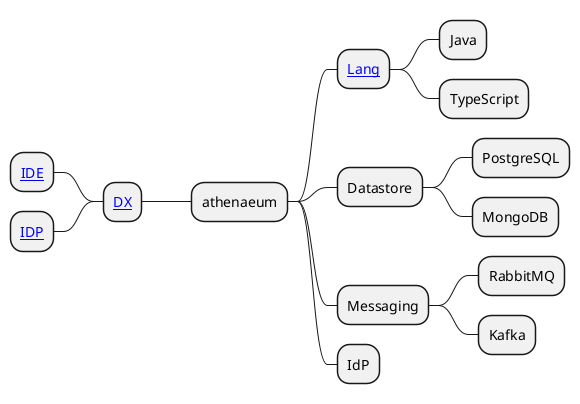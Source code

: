 @startmindmap
+ athenaeum
++ [[http://plantuml.com{Programming Languages} Lang]]
+++ Java
+++ TypeScript
++ Datastore
+++ PostgreSQL
+++ MongoDB
++ Messaging
+++ RabbitMQ
+++ Kafka
++ IdP
-- [[http://plantuml.com{Developer Experience} DX]]
--- [[http://plantuml.com{Integrated Developer Environment} IDE]]
--- [[http://plantuml.com{Integrated Developer Portal} IDP]]
@endmindmap